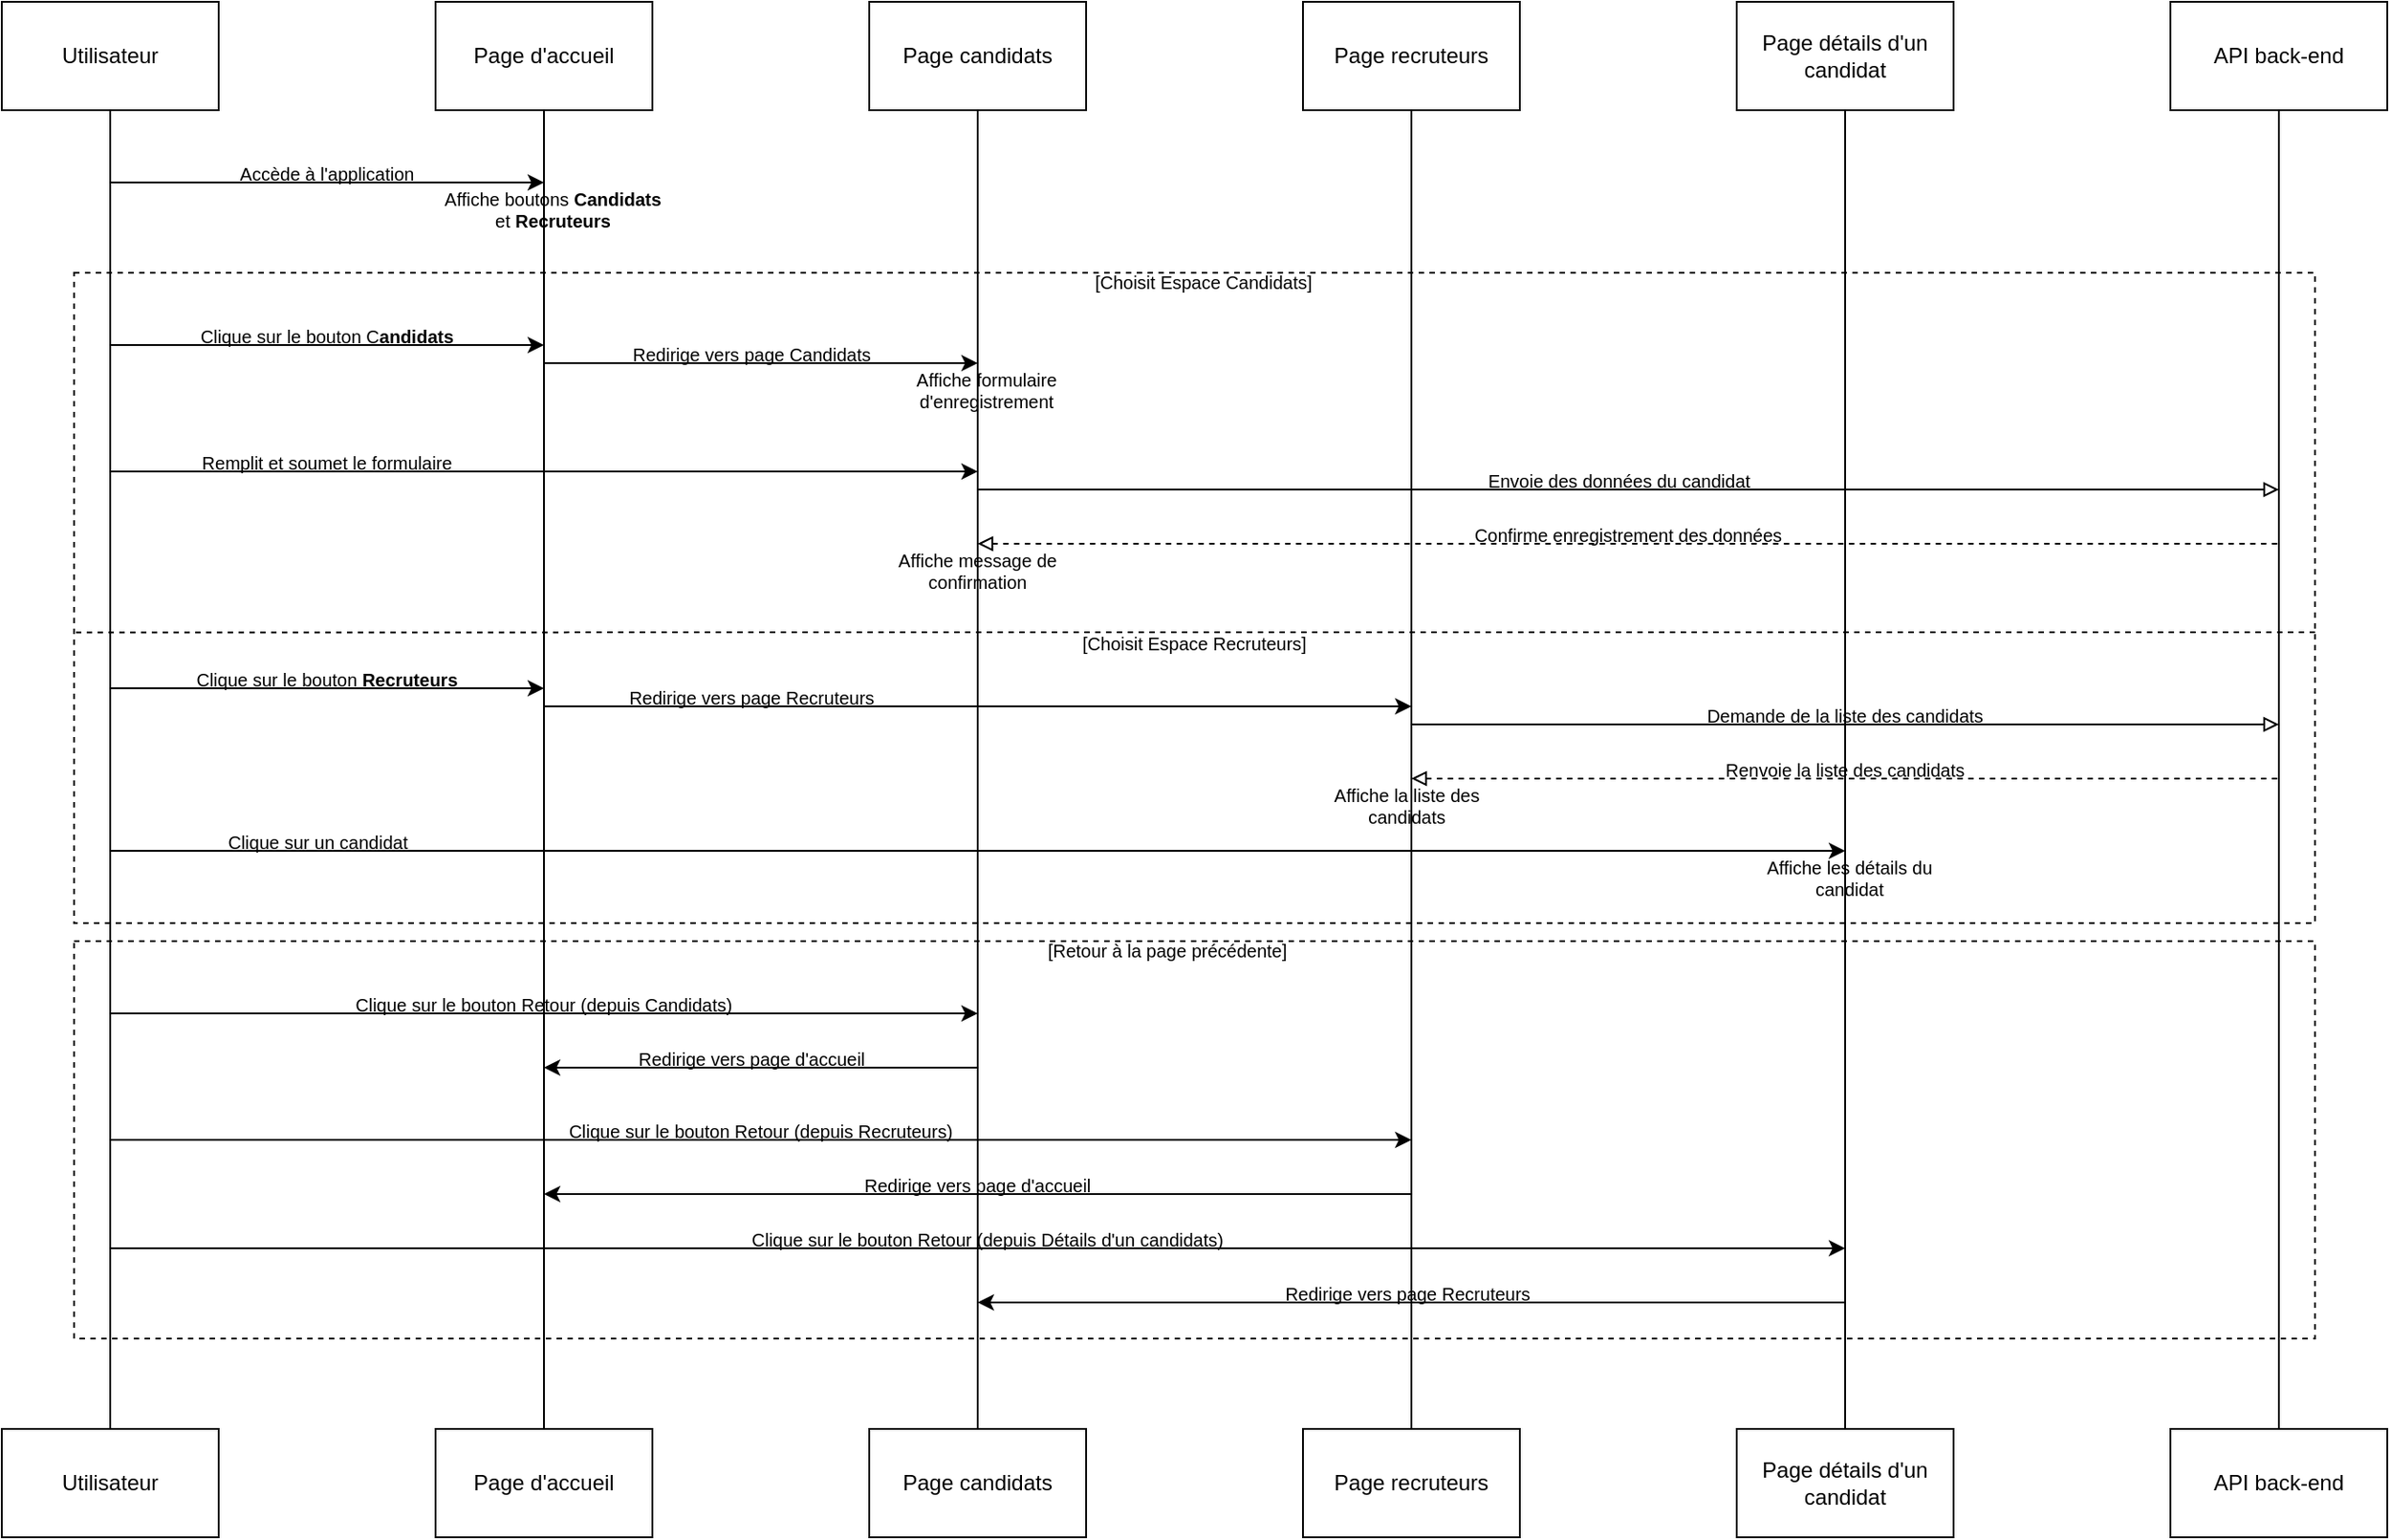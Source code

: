 <mxfile version="25.0.1">
  <diagram name="Page-1" id="13e1069c-82ec-6db2-03f1-153e76fe0fe0">
    <mxGraphModel dx="2049" dy="1054" grid="1" gridSize="10" guides="1" tooltips="1" connect="1" arrows="1" fold="1" page="1" pageScale="1" pageWidth="1100" pageHeight="850" background="none" math="0" shadow="0">
      <root>
        <mxCell id="0" />
        <mxCell id="1" parent="0" />
        <mxCell id="7unIRyP_K1z6dLQqS3BA-48" value="" style="rounded=0;whiteSpace=wrap;html=1;fillColor=none;dashed=1;" vertex="1" parent="1">
          <mxGeometry x="80" y="190" width="1240" height="360" as="geometry" />
        </mxCell>
        <mxCell id="7unIRyP_K1z6dLQqS3BA-1" value="Utilisateur" style="rounded=0;whiteSpace=wrap;html=1;" vertex="1" parent="1">
          <mxGeometry x="40" y="40" width="120" height="60" as="geometry" />
        </mxCell>
        <mxCell id="7unIRyP_K1z6dLQqS3BA-5" value="" style="endArrow=none;html=1;rounded=0;entryX=0.5;entryY=1;entryDx=0;entryDy=0;" edge="1" parent="1" target="7unIRyP_K1z6dLQqS3BA-1">
          <mxGeometry width="50" height="50" relative="1" as="geometry">
            <mxPoint x="100" y="830" as="sourcePoint" />
            <mxPoint x="110" y="140" as="targetPoint" />
          </mxGeometry>
        </mxCell>
        <mxCell id="7unIRyP_K1z6dLQqS3BA-6" value="Page d&#39;accueil" style="rounded=0;whiteSpace=wrap;html=1;" vertex="1" parent="1">
          <mxGeometry x="280" y="40" width="120" height="60" as="geometry" />
        </mxCell>
        <mxCell id="7unIRyP_K1z6dLQqS3BA-7" value="" style="endArrow=none;html=1;rounded=0;entryX=0.5;entryY=1;entryDx=0;entryDy=0;" edge="1" parent="1" target="7unIRyP_K1z6dLQqS3BA-6">
          <mxGeometry width="50" height="50" relative="1" as="geometry">
            <mxPoint x="340" y="830" as="sourcePoint" />
            <mxPoint x="350" y="140" as="targetPoint" />
          </mxGeometry>
        </mxCell>
        <mxCell id="7unIRyP_K1z6dLQqS3BA-8" value="Page candidats" style="rounded=0;whiteSpace=wrap;html=1;" vertex="1" parent="1">
          <mxGeometry x="520" y="40" width="120" height="60" as="geometry" />
        </mxCell>
        <mxCell id="7unIRyP_K1z6dLQqS3BA-9" value="" style="endArrow=none;html=1;rounded=0;entryX=0.5;entryY=1;entryDx=0;entryDy=0;" edge="1" parent="1" target="7unIRyP_K1z6dLQqS3BA-8">
          <mxGeometry width="50" height="50" relative="1" as="geometry">
            <mxPoint x="580" y="830" as="sourcePoint" />
            <mxPoint x="590" y="140" as="targetPoint" />
          </mxGeometry>
        </mxCell>
        <mxCell id="7unIRyP_K1z6dLQqS3BA-10" value="Page recruteurs" style="rounded=0;whiteSpace=wrap;html=1;" vertex="1" parent="1">
          <mxGeometry x="760" y="40" width="120" height="60" as="geometry" />
        </mxCell>
        <mxCell id="7unIRyP_K1z6dLQqS3BA-11" value="" style="endArrow=none;html=1;rounded=0;entryX=0.5;entryY=1;entryDx=0;entryDy=0;" edge="1" parent="1" target="7unIRyP_K1z6dLQqS3BA-10">
          <mxGeometry width="50" height="50" relative="1" as="geometry">
            <mxPoint x="820" y="830" as="sourcePoint" />
            <mxPoint x="830" y="140" as="targetPoint" />
          </mxGeometry>
        </mxCell>
        <mxCell id="7unIRyP_K1z6dLQqS3BA-12" value="Page détails d&#39;un candidat" style="rounded=0;whiteSpace=wrap;html=1;" vertex="1" parent="1">
          <mxGeometry x="1000" y="40" width="120" height="60" as="geometry" />
        </mxCell>
        <mxCell id="7unIRyP_K1z6dLQqS3BA-13" value="" style="endArrow=none;html=1;rounded=0;entryX=0.5;entryY=1;entryDx=0;entryDy=0;" edge="1" parent="1" target="7unIRyP_K1z6dLQqS3BA-12">
          <mxGeometry width="50" height="50" relative="1" as="geometry">
            <mxPoint x="1060" y="830" as="sourcePoint" />
            <mxPoint x="1070" y="140" as="targetPoint" />
          </mxGeometry>
        </mxCell>
        <mxCell id="7unIRyP_K1z6dLQqS3BA-14" value="API back-end" style="rounded=0;whiteSpace=wrap;html=1;" vertex="1" parent="1">
          <mxGeometry x="1240" y="40" width="120" height="60" as="geometry" />
        </mxCell>
        <mxCell id="7unIRyP_K1z6dLQqS3BA-15" value="" style="endArrow=none;html=1;rounded=0;entryX=0.5;entryY=1;entryDx=0;entryDy=0;" edge="1" parent="1" target="7unIRyP_K1z6dLQqS3BA-14">
          <mxGeometry width="50" height="50" relative="1" as="geometry">
            <mxPoint x="1300" y="830" as="sourcePoint" />
            <mxPoint x="1310" y="140" as="targetPoint" />
          </mxGeometry>
        </mxCell>
        <mxCell id="7unIRyP_K1z6dLQqS3BA-16" value="" style="endArrow=classic;html=1;rounded=0;" edge="1" parent="1">
          <mxGeometry width="50" height="50" relative="1" as="geometry">
            <mxPoint x="100" y="140" as="sourcePoint" />
            <mxPoint x="340" y="140" as="targetPoint" />
          </mxGeometry>
        </mxCell>
        <mxCell id="7unIRyP_K1z6dLQqS3BA-17" value="Accède à l&#39;application" style="text;html=1;align=center;verticalAlign=middle;whiteSpace=wrap;rounded=0;fontSize=10;" vertex="1" parent="1">
          <mxGeometry x="170" y="120" width="100" height="30" as="geometry" />
        </mxCell>
        <mxCell id="7unIRyP_K1z6dLQqS3BA-18" value="Affiche boutons &lt;b&gt;Candidats&lt;/b&gt; et &lt;b&gt;Recruteurs&lt;/b&gt;" style="text;html=1;align=center;verticalAlign=middle;whiteSpace=wrap;rounded=0;fontSize=10;" vertex="1" parent="1">
          <mxGeometry x="280" y="140" width="130" height="30" as="geometry" />
        </mxCell>
        <mxCell id="7unIRyP_K1z6dLQqS3BA-19" value="" style="endArrow=classic;html=1;rounded=0;" edge="1" parent="1">
          <mxGeometry width="50" height="50" relative="1" as="geometry">
            <mxPoint x="100" y="230" as="sourcePoint" />
            <mxPoint x="340" y="230" as="targetPoint" />
          </mxGeometry>
        </mxCell>
        <mxCell id="7unIRyP_K1z6dLQqS3BA-20" value="Clique sur le bouton C&lt;b&gt;andidats&lt;/b&gt;" style="text;html=1;align=center;verticalAlign=middle;whiteSpace=wrap;rounded=0;fontSize=10;" vertex="1" parent="1">
          <mxGeometry x="145" y="210" width="150" height="30" as="geometry" />
        </mxCell>
        <mxCell id="7unIRyP_K1z6dLQqS3BA-23" value="Redirige vers page Candidats" style="text;html=1;align=center;verticalAlign=middle;whiteSpace=wrap;rounded=0;fontSize=10;" vertex="1" parent="1">
          <mxGeometry x="380" y="220" width="150" height="30" as="geometry" />
        </mxCell>
        <mxCell id="7unIRyP_K1z6dLQqS3BA-24" value="" style="endArrow=classic;html=1;rounded=0;" edge="1" parent="1">
          <mxGeometry width="50" height="50" relative="1" as="geometry">
            <mxPoint x="340" y="240" as="sourcePoint" />
            <mxPoint x="580" y="240" as="targetPoint" />
          </mxGeometry>
        </mxCell>
        <mxCell id="7unIRyP_K1z6dLQqS3BA-26" value="" style="endArrow=classic;html=1;rounded=0;" edge="1" parent="1">
          <mxGeometry width="50" height="50" relative="1" as="geometry">
            <mxPoint x="100" y="300" as="sourcePoint" />
            <mxPoint x="580" y="300" as="targetPoint" />
          </mxGeometry>
        </mxCell>
        <mxCell id="7unIRyP_K1z6dLQqS3BA-27" value="Remplit et soumet le formulaire" style="text;html=1;align=center;verticalAlign=middle;whiteSpace=wrap;rounded=0;fontSize=10;" vertex="1" parent="1">
          <mxGeometry x="145" y="280" width="150" height="30" as="geometry" />
        </mxCell>
        <mxCell id="7unIRyP_K1z6dLQqS3BA-29" value="" style="endArrow=block;html=1;rounded=0;endFill=0;" edge="1" parent="1">
          <mxGeometry width="50" height="50" relative="1" as="geometry">
            <mxPoint x="580" y="310" as="sourcePoint" />
            <mxPoint x="1300" y="310" as="targetPoint" />
          </mxGeometry>
        </mxCell>
        <mxCell id="7unIRyP_K1z6dLQqS3BA-30" value="Envoie des données du candidat" style="text;html=1;align=center;verticalAlign=middle;whiteSpace=wrap;rounded=0;fontSize=10;" vertex="1" parent="1">
          <mxGeometry x="860" y="290" width="150" height="30" as="geometry" />
        </mxCell>
        <mxCell id="7unIRyP_K1z6dLQqS3BA-31" value="" style="endArrow=none;html=1;rounded=0;startArrow=block;startFill=0;dashed=1;endFill=0;" edge="1" parent="1">
          <mxGeometry width="50" height="50" relative="1" as="geometry">
            <mxPoint x="580" y="340" as="sourcePoint" />
            <mxPoint x="1300" y="340" as="targetPoint" />
          </mxGeometry>
        </mxCell>
        <mxCell id="7unIRyP_K1z6dLQqS3BA-32" value="Confirme enregistrement des données" style="text;html=1;align=center;verticalAlign=middle;whiteSpace=wrap;rounded=0;fontSize=10;" vertex="1" parent="1">
          <mxGeometry x="840" y="320" width="200" height="30" as="geometry" />
        </mxCell>
        <mxCell id="7unIRyP_K1z6dLQqS3BA-33" value="Affiche message de confirmation" style="text;html=1;align=center;verticalAlign=middle;whiteSpace=wrap;rounded=0;fontSize=10;" vertex="1" parent="1">
          <mxGeometry x="515" y="340" width="130" height="30" as="geometry" />
        </mxCell>
        <mxCell id="7unIRyP_K1z6dLQqS3BA-25" value="Affiche formulaire d&#39;enregistrement" style="text;html=1;align=center;verticalAlign=middle;whiteSpace=wrap;rounded=0;fontSize=10;" vertex="1" parent="1">
          <mxGeometry x="520" y="240" width="130" height="30" as="geometry" />
        </mxCell>
        <mxCell id="7unIRyP_K1z6dLQqS3BA-35" value="" style="endArrow=classic;html=1;rounded=0;" edge="1" parent="1">
          <mxGeometry width="50" height="50" relative="1" as="geometry">
            <mxPoint x="100" y="420" as="sourcePoint" />
            <mxPoint x="340" y="420" as="targetPoint" />
          </mxGeometry>
        </mxCell>
        <mxCell id="7unIRyP_K1z6dLQqS3BA-36" value="Clique sur le bouton &lt;b&gt;Recruteurs&lt;/b&gt;" style="text;html=1;align=center;verticalAlign=middle;whiteSpace=wrap;rounded=0;fontSize=10;" vertex="1" parent="1">
          <mxGeometry x="145" y="400" width="150" height="30" as="geometry" />
        </mxCell>
        <mxCell id="7unIRyP_K1z6dLQqS3BA-37" value="" style="endArrow=classic;html=1;rounded=0;" edge="1" parent="1">
          <mxGeometry width="50" height="50" relative="1" as="geometry">
            <mxPoint x="340" y="430" as="sourcePoint" />
            <mxPoint x="820" y="430" as="targetPoint" />
          </mxGeometry>
        </mxCell>
        <mxCell id="7unIRyP_K1z6dLQqS3BA-38" value="Redirige vers page Recruteurs" style="text;html=1;align=center;verticalAlign=middle;whiteSpace=wrap;rounded=0;fontSize=10;" vertex="1" parent="1">
          <mxGeometry x="380" y="410" width="150" height="30" as="geometry" />
        </mxCell>
        <mxCell id="7unIRyP_K1z6dLQqS3BA-39" value="" style="endArrow=block;html=1;rounded=0;endFill=0;" edge="1" parent="1">
          <mxGeometry width="50" height="50" relative="1" as="geometry">
            <mxPoint x="820" y="440" as="sourcePoint" />
            <mxPoint x="1300" y="440" as="targetPoint" />
          </mxGeometry>
        </mxCell>
        <mxCell id="7unIRyP_K1z6dLQqS3BA-40" value="Demande de la liste des candidats" style="text;html=1;align=center;verticalAlign=middle;whiteSpace=wrap;rounded=0;fontSize=10;" vertex="1" parent="1">
          <mxGeometry x="950" y="420" width="220" height="30" as="geometry" />
        </mxCell>
        <mxCell id="7unIRyP_K1z6dLQqS3BA-41" value="" style="endArrow=none;html=1;rounded=0;startArrow=block;startFill=0;dashed=1;endFill=0;" edge="1" parent="1">
          <mxGeometry width="50" height="50" relative="1" as="geometry">
            <mxPoint x="820" y="470" as="sourcePoint" />
            <mxPoint x="1300" y="470" as="targetPoint" />
          </mxGeometry>
        </mxCell>
        <mxCell id="7unIRyP_K1z6dLQqS3BA-42" value="Affiche la liste des candidats" style="text;html=1;align=center;verticalAlign=middle;whiteSpace=wrap;rounded=0;fontSize=10;" vertex="1" parent="1">
          <mxGeometry x="755" y="470" width="125" height="30" as="geometry" />
        </mxCell>
        <mxCell id="7unIRyP_K1z6dLQqS3BA-43" value="Renvoie la liste des candidats" style="text;html=1;align=center;verticalAlign=middle;whiteSpace=wrap;rounded=0;fontSize=10;" vertex="1" parent="1">
          <mxGeometry x="960" y="450" width="200" height="30" as="geometry" />
        </mxCell>
        <mxCell id="7unIRyP_K1z6dLQqS3BA-45" value="" style="endArrow=classic;html=1;rounded=0;" edge="1" parent="1">
          <mxGeometry width="50" height="50" relative="1" as="geometry">
            <mxPoint x="100" y="510" as="sourcePoint" />
            <mxPoint x="1060" y="510" as="targetPoint" />
          </mxGeometry>
        </mxCell>
        <mxCell id="7unIRyP_K1z6dLQqS3BA-46" value="Clique sur un candidat" style="text;html=1;align=center;verticalAlign=middle;whiteSpace=wrap;rounded=0;fontSize=10;" vertex="1" parent="1">
          <mxGeometry x="140" y="490" width="150" height="30" as="geometry" />
        </mxCell>
        <mxCell id="7unIRyP_K1z6dLQqS3BA-47" value="Affiche les détails du candidat" style="text;html=1;align=center;verticalAlign=middle;whiteSpace=wrap;rounded=0;fontSize=10;" vertex="1" parent="1">
          <mxGeometry x="1000" y="510" width="125" height="30" as="geometry" />
        </mxCell>
        <mxCell id="7unIRyP_K1z6dLQqS3BA-49" value="" style="endArrow=none;dashed=1;html=1;rounded=0;entryX=0;entryY=0.553;entryDx=0;entryDy=0;entryPerimeter=0;" edge="1" parent="1" target="7unIRyP_K1z6dLQqS3BA-48">
          <mxGeometry width="50" height="50" relative="1" as="geometry">
            <mxPoint x="1320" y="389" as="sourcePoint" />
            <mxPoint x="90" y="384" as="targetPoint" />
          </mxGeometry>
        </mxCell>
        <mxCell id="7unIRyP_K1z6dLQqS3BA-50" value="&lt;font style=&quot;font-size: 10px;&quot;&gt;[Choisit Espace Candidats]&lt;/font&gt;" style="text;html=1;align=center;verticalAlign=middle;whiteSpace=wrap;rounded=0;" vertex="1" parent="1">
          <mxGeometry x="610" y="180" width="190" height="30" as="geometry" />
        </mxCell>
        <mxCell id="7unIRyP_K1z6dLQqS3BA-51" value="&lt;font style=&quot;font-size: 10px;&quot;&gt;[Choisit Espace Recruteurs]&lt;/font&gt;" style="text;html=1;align=center;verticalAlign=middle;whiteSpace=wrap;rounded=0;" vertex="1" parent="1">
          <mxGeometry x="605" y="380" width="190" height="30" as="geometry" />
        </mxCell>
        <mxCell id="7unIRyP_K1z6dLQqS3BA-52" value="" style="endArrow=classic;html=1;rounded=0;" edge="1" parent="1">
          <mxGeometry width="50" height="50" relative="1" as="geometry">
            <mxPoint x="100" y="600" as="sourcePoint" />
            <mxPoint x="580" y="600" as="targetPoint" />
          </mxGeometry>
        </mxCell>
        <mxCell id="7unIRyP_K1z6dLQqS3BA-54" value="Clique sur le bouton Retour (depuis Candidats)" style="text;html=1;align=center;verticalAlign=middle;whiteSpace=wrap;rounded=0;fontSize=10;" vertex="1" parent="1">
          <mxGeometry x="230" y="580" width="220" height="30" as="geometry" />
        </mxCell>
        <mxCell id="7unIRyP_K1z6dLQqS3BA-55" value="" style="endArrow=classic;html=1;rounded=0;" edge="1" parent="1">
          <mxGeometry width="50" height="50" relative="1" as="geometry">
            <mxPoint x="580" y="630" as="sourcePoint" />
            <mxPoint x="340" y="630" as="targetPoint" />
          </mxGeometry>
        </mxCell>
        <mxCell id="7unIRyP_K1z6dLQqS3BA-56" value="Redirige vers page d&#39;accueil" style="text;html=1;align=center;verticalAlign=middle;whiteSpace=wrap;rounded=0;fontSize=10;" vertex="1" parent="1">
          <mxGeometry x="345" y="610" width="220" height="30" as="geometry" />
        </mxCell>
        <mxCell id="7unIRyP_K1z6dLQqS3BA-57" value="" style="endArrow=classic;html=1;rounded=0;" edge="1" parent="1">
          <mxGeometry width="50" height="50" relative="1" as="geometry">
            <mxPoint x="100" y="670" as="sourcePoint" />
            <mxPoint x="820" y="670" as="targetPoint" />
          </mxGeometry>
        </mxCell>
        <mxCell id="7unIRyP_K1z6dLQqS3BA-58" value="Clique sur le bouton Retour (depuis Recruteurs)" style="text;html=1;align=center;verticalAlign=middle;whiteSpace=wrap;rounded=0;fontSize=10;" vertex="1" parent="1">
          <mxGeometry x="350" y="650" width="220" height="30" as="geometry" />
        </mxCell>
        <mxCell id="7unIRyP_K1z6dLQqS3BA-60" value="" style="endArrow=classic;html=1;rounded=0;" edge="1" parent="1">
          <mxGeometry width="50" height="50" relative="1" as="geometry">
            <mxPoint x="820" y="700" as="sourcePoint" />
            <mxPoint x="340" y="700" as="targetPoint" />
          </mxGeometry>
        </mxCell>
        <mxCell id="7unIRyP_K1z6dLQqS3BA-61" value="Redirige vers page d&#39;accueil" style="text;html=1;align=center;verticalAlign=middle;whiteSpace=wrap;rounded=0;fontSize=10;" vertex="1" parent="1">
          <mxGeometry x="470" y="680" width="220" height="30" as="geometry" />
        </mxCell>
        <mxCell id="7unIRyP_K1z6dLQqS3BA-62" value="" style="endArrow=classic;html=1;rounded=0;" edge="1" parent="1">
          <mxGeometry width="50" height="50" relative="1" as="geometry">
            <mxPoint x="100" y="730" as="sourcePoint" />
            <mxPoint x="1060" y="730" as="targetPoint" />
          </mxGeometry>
        </mxCell>
        <mxCell id="7unIRyP_K1z6dLQqS3BA-63" value="Clique sur le bouton Retour (depuis Détails d&#39;un candidats)" style="text;html=1;align=center;verticalAlign=middle;whiteSpace=wrap;rounded=0;fontSize=10;" vertex="1" parent="1">
          <mxGeometry x="447.5" y="710" width="275" height="30" as="geometry" />
        </mxCell>
        <mxCell id="7unIRyP_K1z6dLQqS3BA-64" value="" style="endArrow=classic;html=1;rounded=0;" edge="1" parent="1">
          <mxGeometry width="50" height="50" relative="1" as="geometry">
            <mxPoint x="1060" y="760" as="sourcePoint" />
            <mxPoint x="580" y="760" as="targetPoint" />
          </mxGeometry>
        </mxCell>
        <mxCell id="7unIRyP_K1z6dLQqS3BA-65" value="Redirige vers page Recruteurs" style="text;html=1;align=center;verticalAlign=middle;whiteSpace=wrap;rounded=0;fontSize=10;" vertex="1" parent="1">
          <mxGeometry x="707.5" y="740" width="220" height="30" as="geometry" />
        </mxCell>
        <mxCell id="7unIRyP_K1z6dLQqS3BA-66" value="" style="rounded=0;whiteSpace=wrap;html=1;fillColor=none;dashed=1;" vertex="1" parent="1">
          <mxGeometry x="80" y="560" width="1240" height="220" as="geometry" />
        </mxCell>
        <mxCell id="7unIRyP_K1z6dLQqS3BA-67" value="&lt;font style=&quot;font-size: 10px;&quot;&gt;[Retour à la page précédente]&lt;/font&gt;" style="text;html=1;align=center;verticalAlign=middle;whiteSpace=wrap;rounded=0;" vertex="1" parent="1">
          <mxGeometry x="590" y="550" width="190" height="30" as="geometry" />
        </mxCell>
        <mxCell id="7unIRyP_K1z6dLQqS3BA-68" value="Utilisateur" style="rounded=0;whiteSpace=wrap;html=1;" vertex="1" parent="1">
          <mxGeometry x="40" y="830" width="120" height="60" as="geometry" />
        </mxCell>
        <mxCell id="7unIRyP_K1z6dLQqS3BA-69" value="Page d&#39;accueil" style="rounded=0;whiteSpace=wrap;html=1;" vertex="1" parent="1">
          <mxGeometry x="280" y="830" width="120" height="60" as="geometry" />
        </mxCell>
        <mxCell id="7unIRyP_K1z6dLQqS3BA-70" value="Page candidats" style="rounded=0;whiteSpace=wrap;html=1;" vertex="1" parent="1">
          <mxGeometry x="520" y="830" width="120" height="60" as="geometry" />
        </mxCell>
        <mxCell id="7unIRyP_K1z6dLQqS3BA-71" value="Page recruteurs" style="rounded=0;whiteSpace=wrap;html=1;" vertex="1" parent="1">
          <mxGeometry x="760" y="830" width="120" height="60" as="geometry" />
        </mxCell>
        <mxCell id="7unIRyP_K1z6dLQqS3BA-72" value="Page détails d&#39;un candidat" style="rounded=0;whiteSpace=wrap;html=1;" vertex="1" parent="1">
          <mxGeometry x="1000" y="830" width="120" height="60" as="geometry" />
        </mxCell>
        <mxCell id="7unIRyP_K1z6dLQqS3BA-73" value="API back-end" style="rounded=0;whiteSpace=wrap;html=1;" vertex="1" parent="1">
          <mxGeometry x="1240" y="830" width="120" height="60" as="geometry" />
        </mxCell>
      </root>
    </mxGraphModel>
  </diagram>
</mxfile>
